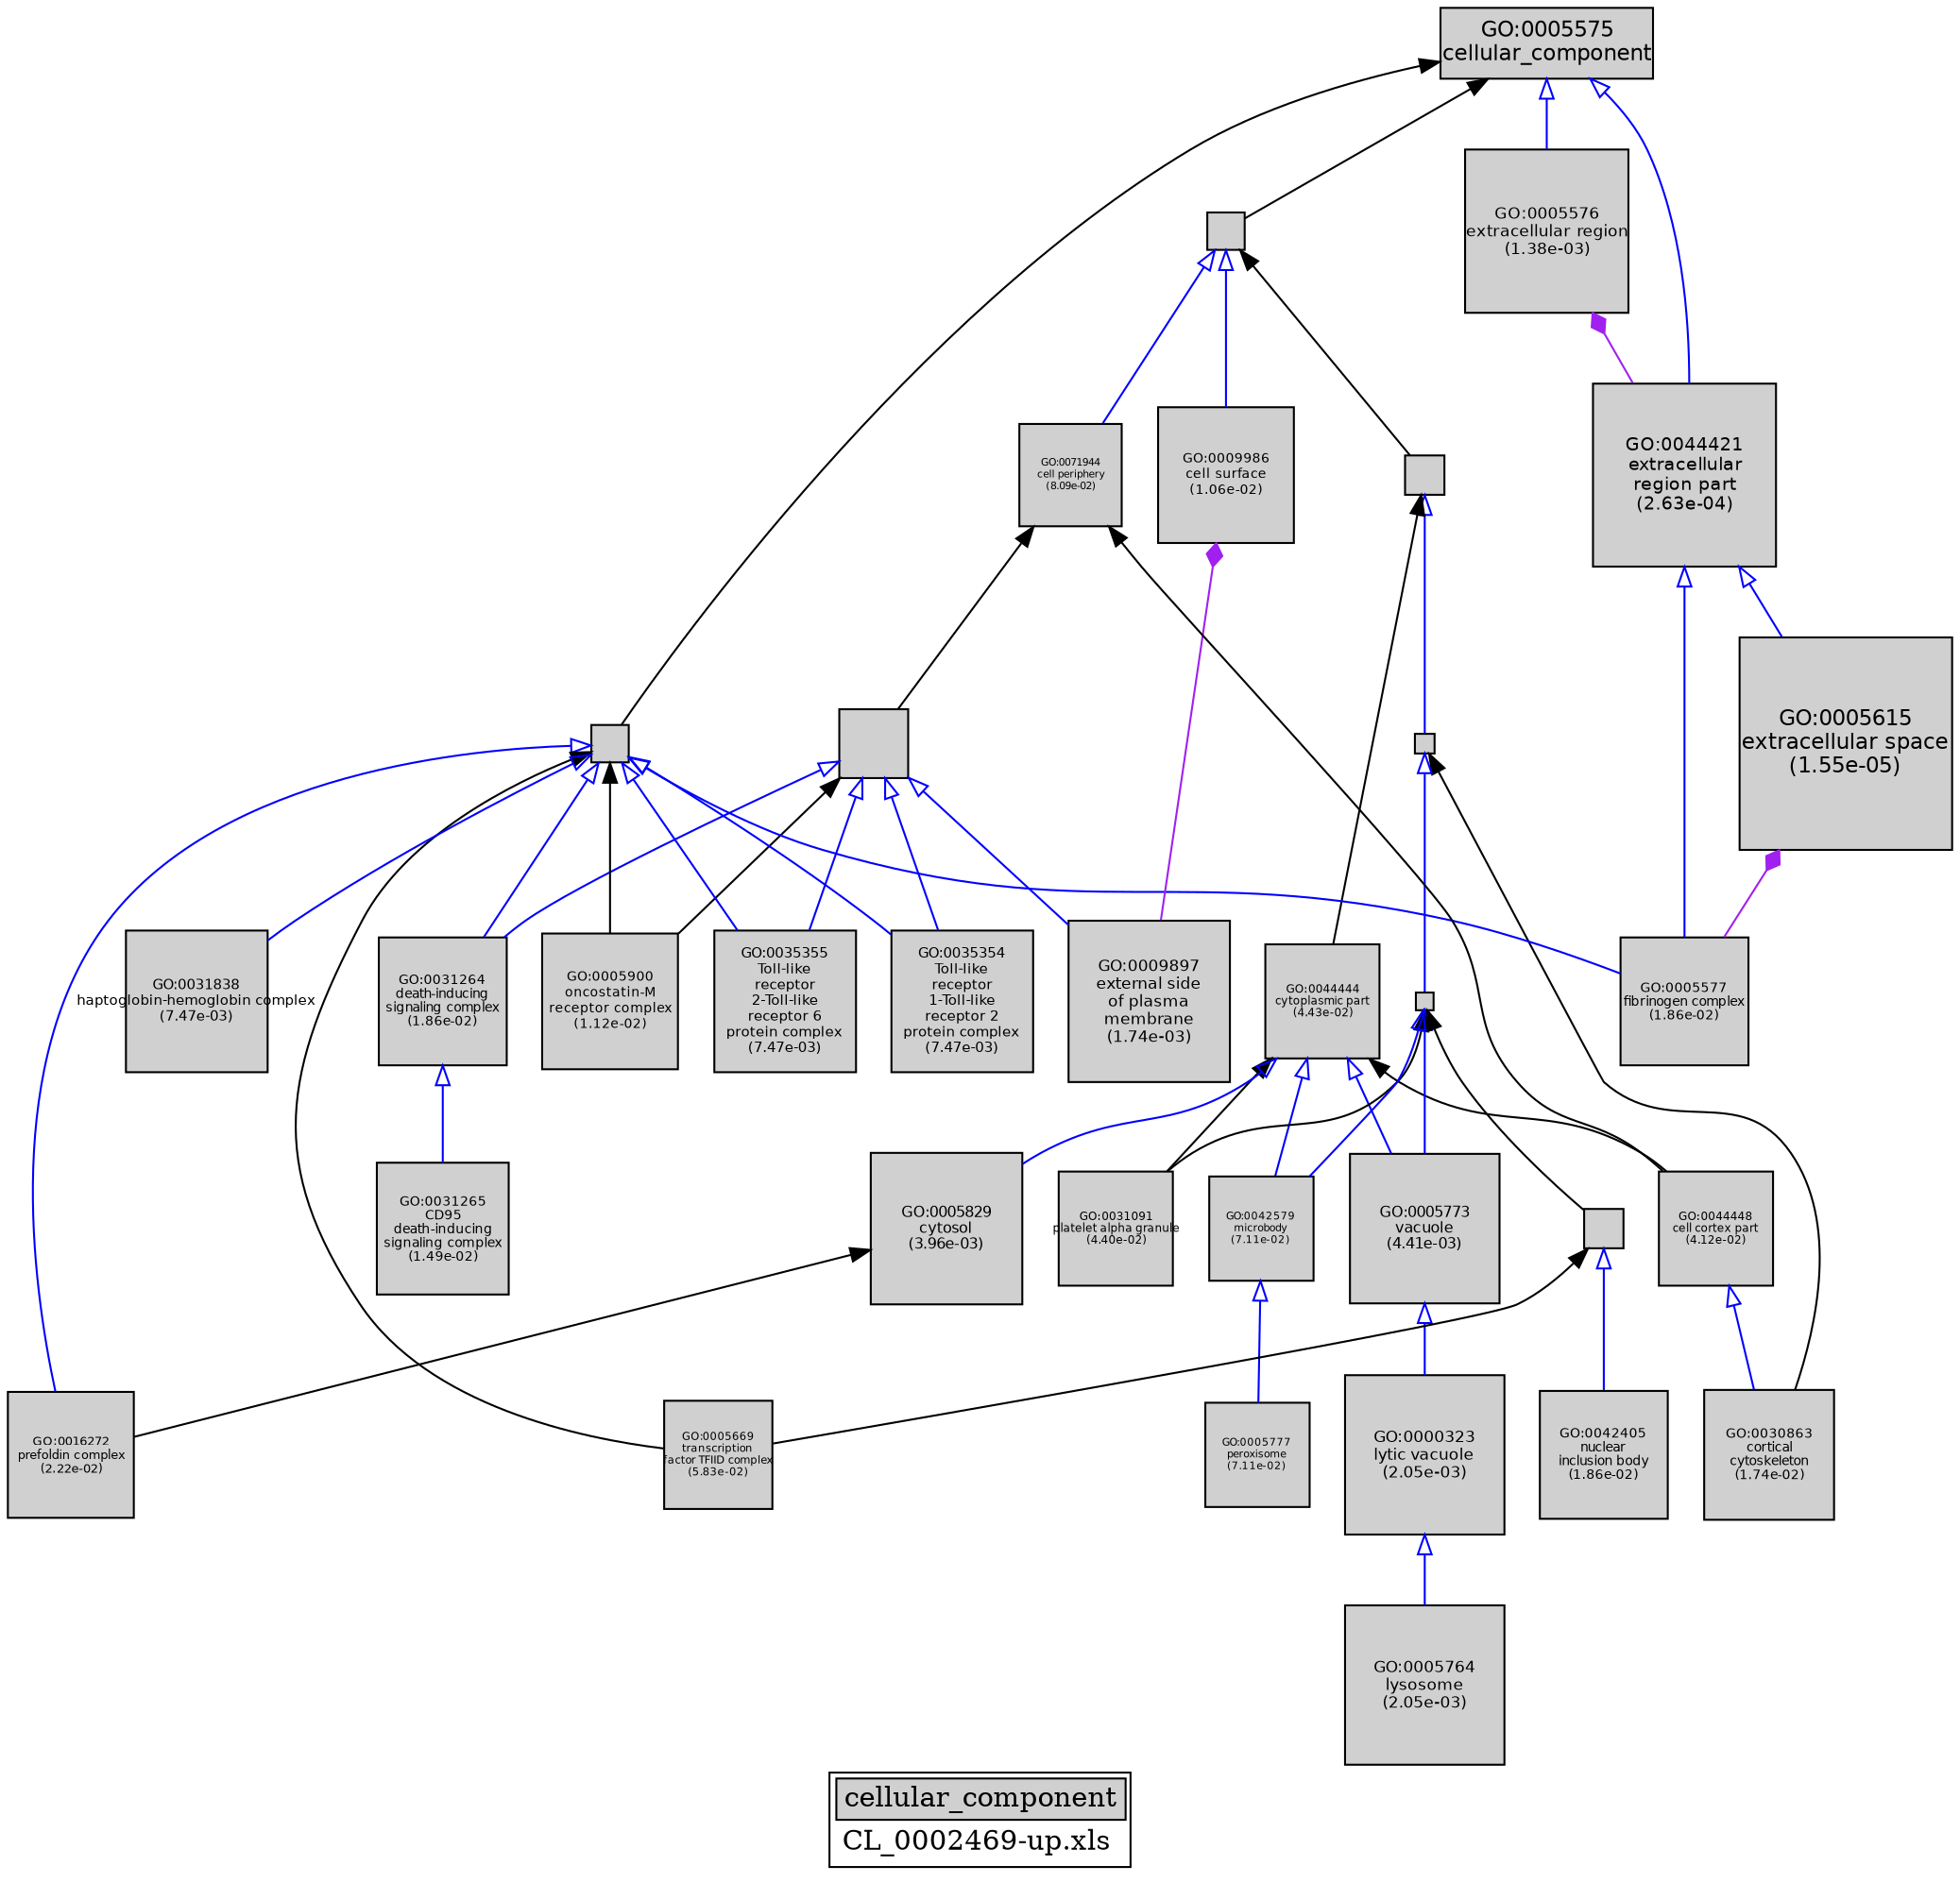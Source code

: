 digraph "cellular_component" {
graph [ bgcolor = "#FFFFFF", label = <<TABLE COLOR="black" BGCOLOR="white"><TR><TD COLSPAN="2" BGCOLOR="#D0D0D0"><FONT COLOR="black">cellular_component</FONT></TD></TR><TR><TD BORDER="0">CL_0002469-up.xls</TD></TR></TABLE>> ];
node [ fontname = "Helvetica" ];

subgraph "nodes" {

node [ style = "filled", fixedsize = "true", width = 1, shape = "box", fontsize = 9, fillcolor = "#D0D0D0", fontcolor = "black", color = "black" ];

"GO:0031091" [ URL = "#GO:0031091", label = <<TABLE BORDER="0"><TR><TD>GO:0031091<BR/>platelet alpha granule<BR/>(4.40e-02)</TD></TR></TABLE>>, width = 0.801141569302, shape = "box", fontsize = 5.76821929898, height = 0.801141569302 ];
"GO:0016272" [ URL = "#GO:0016272", label = <<TABLE BORDER="0"><TR><TD>GO:0016272<BR/>prefoldin complex<BR/>(2.22e-02)</TD></TR></TABLE>>, width = 0.883074020162, shape = "box", fontsize = 6.35813294517, height = 0.883074020162 ];
"GO:0044421" [ URL = "#GO:0044421", label = <<TABLE BORDER="0"><TR><TD>GO:0044421<BR/>extracellular<BR/>region part<BR/>(2.63e-04)</TD></TR></TABLE>>, width = 1.29534138471, shape = "box", fontsize = 9.3264579699, height = 1.29534138471 ];
"GO:0005615" [ URL = "#GO:0005615", label = <<TABLE BORDER="0"><TR><TD>GO:0005615<BR/>extracellular space<BR/>(1.55e-05)</TD></TR></TABLE>>, width = 1.5, shape = "box", fontsize = 10.8, height = 1.5 ];
"GO:0005764" [ URL = "#GO:0005764", label = <<TABLE BORDER="0"><TR><TD>GO:0005764<BR/>lysosome<BR/>(2.05e-03)</TD></TR></TABLE>>, width = 1.12338647513, shape = "box", fontsize = 8.0883826209, height = 1.12338647513 ];
"GO:0009897" [ URL = "#GO:0009897", label = <<TABLE BORDER="0"><TR><TD>GO:0009897<BR/>external side<BR/>of plasma<BR/>membrane<BR/>(1.74e-03)</TD></TR></TABLE>>, width = 1.13826742861, shape = "box", fontsize = 8.19552548601, height = 1.13826742861 ];
"GO:0005900" [ URL = "#GO:0005900", label = <<TABLE BORDER="0"><TR><TD>GO:0005900<BR/>oncostatin-M<BR/>receptor complex<BR/>(1.12e-02)</TD></TR></TABLE>>, width = 0.958604015114, shape = "box", fontsize = 6.90194890882, height = 0.958604015114 ];
"GO:0044464" [ URL = "#GO:0044464", label = "", width = 0.267237648754, shape = "box", height = 0.267237648754 ];
"GO:0042579" [ URL = "#GO:0042579", label = <<TABLE BORDER="0"><TR><TD>GO:0042579<BR/>microbody<BR/>(7.11e-02)</TD></TR></TABLE>>, width = 0.738116445005, shape = "box", fontsize = 5.31443840403, height = 0.738116445005 ];
"GO:0042405" [ URL = "#GO:0042405", label = <<TABLE BORDER="0"><TR><TD>GO:0042405<BR/>nuclear<BR/>inclusion body<BR/>(1.86e-02)</TD></TR></TABLE>>, width = 0.90350987477, shape = "box", fontsize = 6.50527109834, height = 0.90350987477 ];
"GO:0030863" [ URL = "#GO:0030863", label = <<TABLE BORDER="0"><TR><TD>GO:0030863<BR/>cortical<BR/>cytoskeleton<BR/>(1.74e-02)</TD></TR></TABLE>>, width = 0.910812690103, shape = "box", fontsize = 6.55785136874, height = 0.910812690103 ];
"GO:0005576" [ URL = "#GO:0005576", label = <<TABLE BORDER="0"><TR><TD>GO:0005576<BR/>extracellular region<BR/>(1.38e-03)</TD></TR></TABLE>>, width = 1.15849319387, shape = "box", fontsize = 8.34115099589, height = 1.15849319387 ];
"GO:0044459" [ URL = "#GO:0044459", label = "", width = 0.487340956984, shape = "box", height = 0.487340956984 ];
"GO:0043229" [ URL = "#GO:0043229", label = "", width = 0.138026855272, shape = "box", height = 0.138026855272 ];
"GO:0044444" [ URL = "#GO:0044444", label = <<TABLE BORDER="0"><TR><TD>GO:0044444<BR/>cytoplasmic part<BR/>(4.43e-02)</TD></TR></TABLE>>, width = 0.800207087257, shape = "box", fontsize = 5.76149102825, height = 0.800207087257 ];
"GO:0044424" [ URL = "#GO:0044424", label = "", width = 0.27702989098, shape = "box", height = 0.27702989098 ];
"GO:0043234" [ URL = "#GO:0043234", label = "", width = 0.266354918018, shape = "box", height = 0.266354918018 ];
"GO:0005829" [ URL = "#GO:0005829", label = <<TABLE BORDER="0"><TR><TD>GO:0005829<BR/>cytosol<BR/>(3.96e-03)</TD></TR></TABLE>>, width = 1.06258916825, shape = "box", fontsize = 7.6506420114, height = 1.06258916825 ];
"GO:0031265" [ URL = "#GO:0031265", label = <<TABLE BORDER="0"><TR><TD>GO:0031265<BR/>CD95<BR/>death-inducing<BR/>signaling complex<BR/>(1.49e-02)</TD></TR></TABLE>>, width = 0.927953763968, shape = "box", fontsize = 6.68126710057, height = 0.927953763968 ];
"GO:0005575" [ URL = "#GO:0005575", label = <<TABLE BORDER="0"><TR><TD>GO:0005575<BR/>cellular_component</TD></TR></TABLE>>, width = 1.5, shape = "box", fontsize = 10.8 ];
"GO:0005577" [ URL = "#GO:0005577", label = <<TABLE BORDER="0"><TR><TD>GO:0005577<BR/>fibrinogen complex<BR/>(1.86e-02)</TD></TR></TABLE>>, width = 0.90350987477, shape = "box", fontsize = 6.50527109834, height = 0.90350987477 ];
"GO:0044448" [ URL = "#GO:0044448", label = <<TABLE BORDER="0"><TR><TD>GO:0044448<BR/>cell cortex part<BR/>(4.12e-02)</TD></TR></TABLE>>, width = 0.809469993262, shape = "box", fontsize = 5.82818395149, height = 0.809469993262 ];
"GO:0009986" [ URL = "#GO:0009986", label = <<TABLE BORDER="0"><TR><TD>GO:0009986<BR/>cell surface<BR/>(1.06e-02)</TD></TR></TABLE>>, width = 0.964528300193, shape = "box", fontsize = 6.94460376139, height = 0.964528300193 ];
"GO:0043231" [ URL = "#GO:0043231", label = "", width = 0.122181148044, shape = "box", height = 0.122181148044 ];
"GO:0005773" [ URL = "#GO:0005773", label = <<TABLE BORDER="0"><TR><TD>GO:0005773<BR/>vacuole<BR/>(4.41e-03)</TD></TR></TABLE>>, width = 1.05231637638, shape = "box", fontsize = 7.57667790994, height = 1.05231637638 ];
"GO:0035354" [ URL = "#GO:0035354", label = <<TABLE BORDER="0"><TR><TD>GO:0035354<BR/>Toll-like<BR/>receptor<BR/>1-Toll-like<BR/>receptor 2<BR/>protein complex<BR/>(7.47e-03)</TD></TR></TABLE>>, width = 1.000285665, shape = "box", fontsize = 7.202056788, height = 1.000285665 ];
"GO:0031264" [ URL = "#GO:0031264", label = <<TABLE BORDER="0"><TR><TD>GO:0031264<BR/>death-inducing<BR/>signaling complex<BR/>(1.86e-02)</TD></TR></TABLE>>, width = 0.90350987477, shape = "box", fontsize = 6.50527109834, height = 0.90350987477 ];
"GO:0044428" [ URL = "#GO:0044428", label = "", width = 0.272256675027, shape = "box", height = 0.272256675027 ];
"GO:0005777" [ URL = "#GO:0005777", label = <<TABLE BORDER="0"><TR><TD>GO:0005777<BR/>peroxisome<BR/>(7.11e-02)</TD></TR></TABLE>>, width = 0.738116445005, shape = "box", fontsize = 5.31443840403, height = 0.738116445005 ];
"GO:0005669" [ URL = "#GO:0005669", label = <<TABLE BORDER="0"><TR><TD>GO:0005669<BR/>transcription<BR/>factor TFIID complex<BR/>(5.83e-02)</TD></TR></TABLE>>, width = 0.764926007088, shape = "box", fontsize = 5.50746725103, height = 0.764926007088 ];
"GO:0000323" [ URL = "#GO:0000323", label = <<TABLE BORDER="0"><TR><TD>GO:0000323<BR/>lytic vacuole<BR/>(2.05e-03)</TD></TR></TABLE>>, width = 1.12338647513, shape = "box", fontsize = 8.0883826209, height = 1.12338647513 ];
"GO:0035355" [ URL = "#GO:0035355", label = <<TABLE BORDER="0"><TR><TD>GO:0035355<BR/>Toll-like<BR/>receptor<BR/>2-Toll-like<BR/>receptor 6<BR/>protein complex<BR/>(7.47e-03)</TD></TR></TABLE>>, width = 1.000285665, shape = "box", fontsize = 7.202056788, height = 1.000285665 ];
"GO:0071944" [ URL = "#GO:0071944", label = <<TABLE BORDER="0"><TR><TD>GO:0071944<BR/>cell periphery<BR/>(8.09e-02)</TD></TR></TABLE>>, width = 0.720154969044, shape = "box", fontsize = 5.18511577712, height = 0.720154969044 ];
"GO:0031838" [ URL = "#GO:0031838", label = <<TABLE BORDER="0"><TR><TD>GO:0031838<BR/>haptoglobin-hemoglobin complex<BR/>(7.47e-03)</TD></TR></TABLE>>, width = 1.000285665, shape = "box", fontsize = 7.202056788, height = 1.000285665 ];
}
subgraph "edges" {


edge [ dir = "back", weight = 1 ];
subgraph "regulates" {


edge [ color = "cyan", arrowtail = "none" ];
subgraph "positive" {


edge [ color = "green", arrowtail = "vee" ];
}
subgraph "negative" {


edge [ color = "red", arrowtail = "tee" ];
}
}
subgraph "part_of" {


edge [ color = "purple", arrowtail = "diamond", weight = 2.5 ];
"GO:0005576" -> "GO:0044421";
"GO:0009986" -> "GO:0009897";
"GO:0005615" -> "GO:0005577";
}
subgraph "is_a" {


edge [ color = "blue", arrowtail = "empty", weight = 5.0 ];
"GO:0044421" -> "GO:0005615";
"GO:0043234" -> "GO:0016272";
"GO:0044459" -> "GO:0009897";
"GO:0044444" -> "GO:0005829";
"GO:0005575" -> "GO:0044421";
"GO:0031264" -> "GO:0031265";
"GO:0044428" -> "GO:0042405";
"GO:0044464" -> "GO:0009986";
"GO:0043231" -> "GO:0005773";
"GO:0044464" -> "GO:0071944";
"GO:0044444" -> "GO:0005773";
"GO:0005773" -> "GO:0000323";
"GO:0043231" -> "GO:0042579";
"GO:0044444" -> "GO:0042579";
"GO:0044421" -> "GO:0005577";
"GO:0043234" -> "GO:0035354";
"GO:0043234" -> "GO:0005577";
"GO:0043229" -> "GO:0043231";
"GO:0043234" -> "GO:0031838";
"GO:0043234" -> "GO:0035355";
"GO:0044424" -> "GO:0043229";
"GO:0005575" -> "GO:0005576";
"GO:0044459" -> "GO:0035355";
"GO:0042579" -> "GO:0005777";
"GO:0000323" -> "GO:0005764";
"GO:0044448" -> "GO:0030863";
"GO:0043234" -> "GO:0031264";
"GO:0044459" -> "GO:0035354";
"GO:0044459" -> "GO:0031264";
}
"GO:0044464" -> "GO:0044424";
"GO:0043231" -> "GO:0031091";
"GO:0044428" -> "GO:0005669";
"GO:0071944" -> "GO:0044459";
"GO:0043229" -> "GO:0030863";
"GO:0044444" -> "GO:0044448";
"GO:0044459" -> "GO:0005900";
"GO:0005829" -> "GO:0016272";
"GO:0043231" -> "GO:0044428";
"GO:0043234" -> "GO:0005669";
"GO:0044424" -> "GO:0044444";
"GO:0005575" -> "GO:0043234";
"GO:0005575" -> "GO:0044464";
"GO:0043234" -> "GO:0005900";
"GO:0071944" -> "GO:0044448";
"GO:0044444" -> "GO:0031091";
}
}
